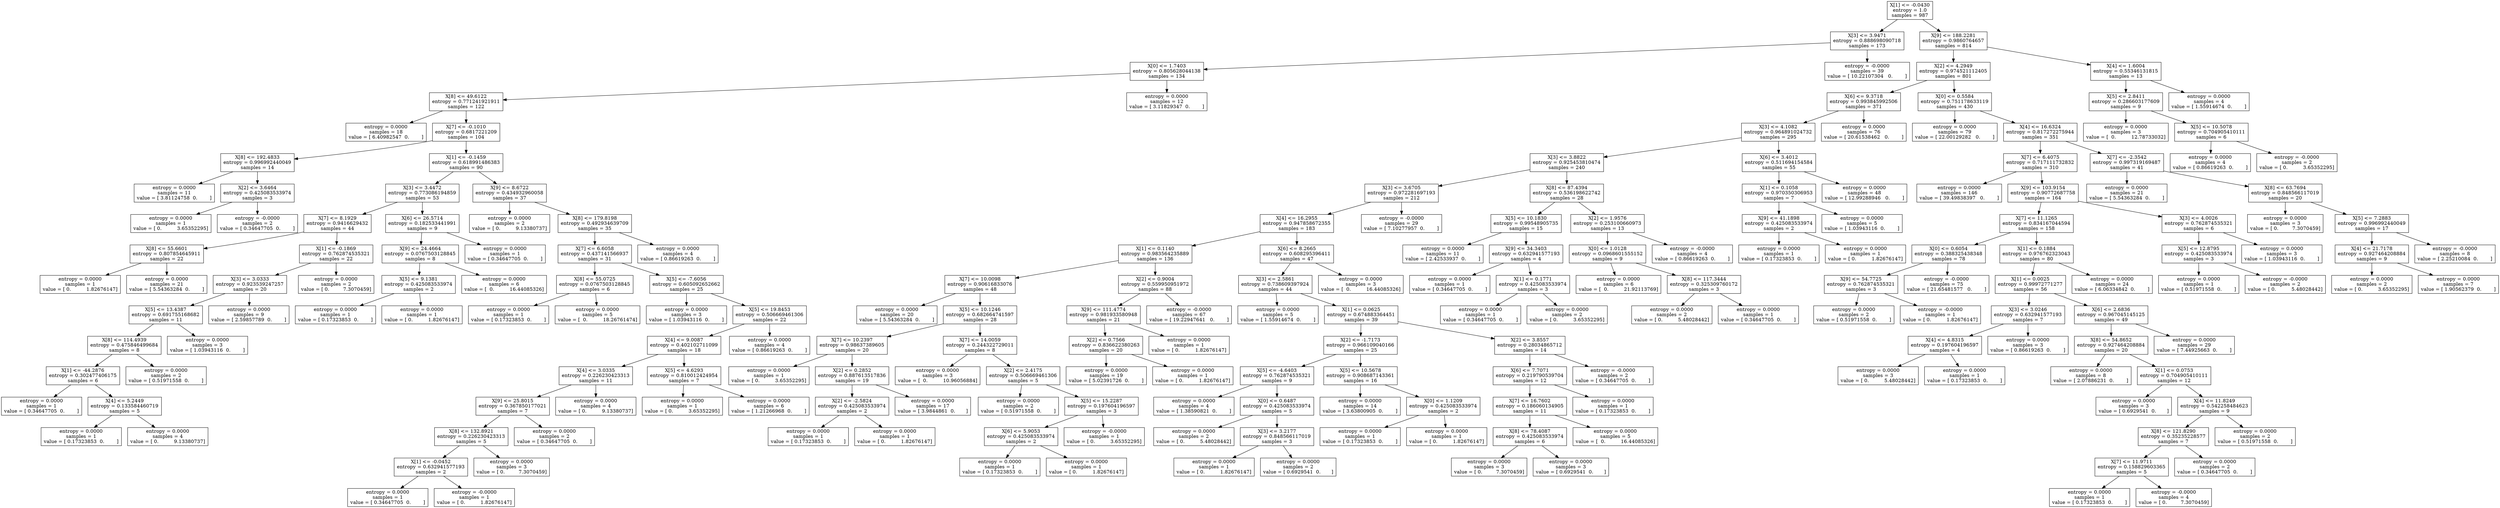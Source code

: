 digraph Tree {
0 [label="X[1] <= -0.0430\nentropy = 1.0\nsamples = 987", shape="box"] ;
1 [label="X[3] <= 3.9471\nentropy = 0.888698090718\nsamples = 173", shape="box"] ;
0 -> 1 ;
2 [label="X[0] <= 1.7403\nentropy = 0.805628044138\nsamples = 134", shape="box"] ;
1 -> 2 ;
3 [label="X[8] <= 49.6122\nentropy = 0.771241921911\nsamples = 122", shape="box"] ;
2 -> 3 ;
4 [label="entropy = 0.0000\nsamples = 18\nvalue = [ 6.40982547  0.        ]", shape="box"] ;
3 -> 4 ;
5 [label="X[7] <= -0.1010\nentropy = 0.6817221209\nsamples = 104", shape="box"] ;
3 -> 5 ;
6 [label="X[8] <= 192.4833\nentropy = 0.996992440049\nsamples = 14", shape="box"] ;
5 -> 6 ;
7 [label="entropy = 0.0000\nsamples = 11\nvalue = [ 3.81124758  0.        ]", shape="box"] ;
6 -> 7 ;
8 [label="X[2] <= 3.6464\nentropy = 0.425083533974\nsamples = 3", shape="box"] ;
6 -> 8 ;
9 [label="entropy = 0.0000\nsamples = 1\nvalue = [ 0.          3.65352295]", shape="box"] ;
8 -> 9 ;
10 [label="entropy = -0.0000\nsamples = 2\nvalue = [ 0.34647705  0.        ]", shape="box"] ;
8 -> 10 ;
11 [label="X[1] <= -0.1459\nentropy = 0.618991486383\nsamples = 90", shape="box"] ;
5 -> 11 ;
12 [label="X[3] <= 3.4472\nentropy = 0.773086194859\nsamples = 53", shape="box"] ;
11 -> 12 ;
13 [label="X[7] <= 8.1929\nentropy = 0.9416629432\nsamples = 44", shape="box"] ;
12 -> 13 ;
14 [label="X[8] <= 55.6601\nentropy = 0.807854645911\nsamples = 22", shape="box"] ;
13 -> 14 ;
15 [label="entropy = 0.0000\nsamples = 1\nvalue = [ 0.          1.82676147]", shape="box"] ;
14 -> 15 ;
16 [label="entropy = 0.0000\nsamples = 21\nvalue = [ 5.54363284  0.        ]", shape="box"] ;
14 -> 16 ;
17 [label="X[1] <= -0.1869\nentropy = 0.762874535321\nsamples = 22", shape="box"] ;
13 -> 17 ;
18 [label="X[3] <= 3.0333\nentropy = 0.923539247257\nsamples = 20", shape="box"] ;
17 -> 18 ;
19 [label="X[5] <= 13.4387\nentropy = 0.691755168682\nsamples = 11", shape="box"] ;
18 -> 19 ;
20 [label="X[8] <= 114.4939\nentropy = 0.475846499684\nsamples = 8", shape="box"] ;
19 -> 20 ;
21 [label="X[1] <= -44.2876\nentropy = 0.302477406175\nsamples = 6", shape="box"] ;
20 -> 21 ;
22 [label="entropy = 0.0000\nsamples = 1\nvalue = [ 0.34647705  0.        ]", shape="box"] ;
21 -> 22 ;
23 [label="X[4] <= 5.2449\nentropy = 0.133584460719\nsamples = 5", shape="box"] ;
21 -> 23 ;
24 [label="entropy = 0.0000\nsamples = 1\nvalue = [ 0.17323853  0.        ]", shape="box"] ;
23 -> 24 ;
25 [label="entropy = 0.0000\nsamples = 4\nvalue = [ 0.          9.13380737]", shape="box"] ;
23 -> 25 ;
26 [label="entropy = 0.0000\nsamples = 2\nvalue = [ 0.51971558  0.        ]", shape="box"] ;
20 -> 26 ;
27 [label="entropy = 0.0000\nsamples = 3\nvalue = [ 1.03943116  0.        ]", shape="box"] ;
19 -> 27 ;
28 [label="entropy = 0.0000\nsamples = 9\nvalue = [ 2.59857789  0.        ]", shape="box"] ;
18 -> 28 ;
29 [label="entropy = 0.0000\nsamples = 2\nvalue = [ 0.         7.3070459]", shape="box"] ;
17 -> 29 ;
30 [label="X[6] <= 26.5714\nentropy = 0.182533441991\nsamples = 9", shape="box"] ;
12 -> 30 ;
31 [label="X[9] <= 24.4664\nentropy = 0.0767503128845\nsamples = 8", shape="box"] ;
30 -> 31 ;
32 [label="X[5] <= 9.1381\nentropy = 0.425083533974\nsamples = 2", shape="box"] ;
31 -> 32 ;
33 [label="entropy = 0.0000\nsamples = 1\nvalue = [ 0.17323853  0.        ]", shape="box"] ;
32 -> 33 ;
34 [label="entropy = 0.0000\nsamples = 1\nvalue = [ 0.          1.82676147]", shape="box"] ;
32 -> 34 ;
35 [label="entropy = 0.0000\nsamples = 6\nvalue = [  0.          16.44085326]", shape="box"] ;
31 -> 35 ;
36 [label="entropy = 0.0000\nsamples = 1\nvalue = [ 0.34647705  0.        ]", shape="box"] ;
30 -> 36 ;
37 [label="X[9] <= 8.6722\nentropy = 0.434932960058\nsamples = 37", shape="box"] ;
11 -> 37 ;
38 [label="entropy = 0.0000\nsamples = 2\nvalue = [ 0.          9.13380737]", shape="box"] ;
37 -> 38 ;
39 [label="X[8] <= 179.8198\nentropy = 0.492934639709\nsamples = 35", shape="box"] ;
37 -> 39 ;
40 [label="X[7] <= 6.6058\nentropy = 0.437141566937\nsamples = 31", shape="box"] ;
39 -> 40 ;
41 [label="X[8] <= 55.0725\nentropy = 0.0767503128845\nsamples = 6", shape="box"] ;
40 -> 41 ;
42 [label="entropy = 0.0000\nsamples = 1\nvalue = [ 0.17323853  0.        ]", shape="box"] ;
41 -> 42 ;
43 [label="entropy = 0.0000\nsamples = 5\nvalue = [  0.          18.26761474]", shape="box"] ;
41 -> 43 ;
44 [label="X[5] <= -7.6056\nentropy = 0.605092652662\nsamples = 25", shape="box"] ;
40 -> 44 ;
45 [label="entropy = 0.0000\nsamples = 3\nvalue = [ 1.03943116  0.        ]", shape="box"] ;
44 -> 45 ;
46 [label="X[5] <= 19.8453\nentropy = 0.506669461306\nsamples = 22", shape="box"] ;
44 -> 46 ;
47 [label="X[4] <= 9.0087\nentropy = 0.402102711099\nsamples = 18", shape="box"] ;
46 -> 47 ;
48 [label="X[4] <= 3.0335\nentropy = 0.226230423313\nsamples = 11", shape="box"] ;
47 -> 48 ;
49 [label="X[9] <= 25.8015\nentropy = 0.367850177021\nsamples = 7", shape="box"] ;
48 -> 49 ;
50 [label="X[8] <= 132.8921\nentropy = 0.226230423313\nsamples = 5", shape="box"] ;
49 -> 50 ;
51 [label="X[1] <= -0.0452\nentropy = 0.632941577193\nsamples = 2", shape="box"] ;
50 -> 51 ;
52 [label="entropy = 0.0000\nsamples = 1\nvalue = [ 0.34647705  0.        ]", shape="box"] ;
51 -> 52 ;
53 [label="entropy = -0.0000\nsamples = 1\nvalue = [ 0.          1.82676147]", shape="box"] ;
51 -> 53 ;
54 [label="entropy = 0.0000\nsamples = 3\nvalue = [ 0.         7.3070459]", shape="box"] ;
50 -> 54 ;
55 [label="entropy = 0.0000\nsamples = 2\nvalue = [ 0.34647705  0.        ]", shape="box"] ;
49 -> 55 ;
56 [label="entropy = 0.0000\nsamples = 4\nvalue = [ 0.          9.13380737]", shape="box"] ;
48 -> 56 ;
57 [label="X[5] <= 4.6293\nentropy = 0.810012424954\nsamples = 7", shape="box"] ;
47 -> 57 ;
58 [label="entropy = 0.0000\nsamples = 1\nvalue = [ 0.          3.65352295]", shape="box"] ;
57 -> 58 ;
59 [label="entropy = 0.0000\nsamples = 6\nvalue = [ 1.21266968  0.        ]", shape="box"] ;
57 -> 59 ;
60 [label="entropy = 0.0000\nsamples = 4\nvalue = [ 0.86619263  0.        ]", shape="box"] ;
46 -> 60 ;
61 [label="entropy = 0.0000\nsamples = 4\nvalue = [ 0.86619263  0.        ]", shape="box"] ;
39 -> 61 ;
62 [label="entropy = 0.0000\nsamples = 12\nvalue = [ 3.11829347  0.        ]", shape="box"] ;
2 -> 62 ;
63 [label="entropy = -0.0000\nsamples = 39\nvalue = [ 10.22107304   0.        ]", shape="box"] ;
1 -> 63 ;
64 [label="X[9] <= 188.2281\nentropy = 0.9860764657\nsamples = 814", shape="box"] ;
0 -> 64 ;
65 [label="X[2] <= 4.2949\nentropy = 0.974521112405\nsamples = 801", shape="box"] ;
64 -> 65 ;
66 [label="X[6] <= 9.3718\nentropy = 0.993845992506\nsamples = 371", shape="box"] ;
65 -> 66 ;
67 [label="X[3] <= 4.1082\nentropy = 0.964891024732\nsamples = 295", shape="box"] ;
66 -> 67 ;
68 [label="X[3] <= 3.8822\nentropy = 0.925453810474\nsamples = 240", shape="box"] ;
67 -> 68 ;
69 [label="X[3] <= 3.6705\nentropy = 0.972281697193\nsamples = 212", shape="box"] ;
68 -> 69 ;
70 [label="X[4] <= 16.2955\nentropy = 0.947858672355\nsamples = 183", shape="box"] ;
69 -> 70 ;
71 [label="X[1] <= 0.1140\nentropy = 0.983564235889\nsamples = 136", shape="box"] ;
70 -> 71 ;
72 [label="X[7] <= 10.0098\nentropy = 0.90616833076\nsamples = 48", shape="box"] ;
71 -> 72 ;
73 [label="entropy = 0.0000\nsamples = 20\nvalue = [ 5.54363284  0.        ]", shape="box"] ;
72 -> 73 ;
74 [label="X[5] <= 10.1246\nentropy = 0.682664741597\nsamples = 28", shape="box"] ;
72 -> 74 ;
75 [label="X[7] <= 10.2397\nentropy = 0.98637389605\nsamples = 20", shape="box"] ;
74 -> 75 ;
76 [label="entropy = 0.0000\nsamples = 1\nvalue = [ 0.          3.65352295]", shape="box"] ;
75 -> 76 ;
77 [label="X[2] <= 0.2852\nentropy = 0.887613517836\nsamples = 19", shape="box"] ;
75 -> 77 ;
78 [label="X[2] <= -2.5824\nentropy = 0.425083533974\nsamples = 2", shape="box"] ;
77 -> 78 ;
79 [label="entropy = 0.0000\nsamples = 1\nvalue = [ 0.17323853  0.        ]", shape="box"] ;
78 -> 79 ;
80 [label="entropy = 0.0000\nsamples = 1\nvalue = [ 0.          1.82676147]", shape="box"] ;
78 -> 80 ;
81 [label="entropy = 0.0000\nsamples = 17\nvalue = [ 3.9844861  0.       ]", shape="box"] ;
77 -> 81 ;
82 [label="X[7] <= 14.0059\nentropy = 0.244322729011\nsamples = 8", shape="box"] ;
74 -> 82 ;
83 [label="entropy = 0.0000\nsamples = 3\nvalue = [  0.          10.96056884]", shape="box"] ;
82 -> 83 ;
84 [label="X[2] <= 2.4175\nentropy = 0.506669461306\nsamples = 5", shape="box"] ;
82 -> 84 ;
85 [label="entropy = 0.0000\nsamples = 2\nvalue = [ 0.51971558  0.        ]", shape="box"] ;
84 -> 85 ;
86 [label="X[5] <= 15.2287\nentropy = 0.197604196597\nsamples = 3", shape="box"] ;
84 -> 86 ;
87 [label="X[6] <= 5.9053\nentropy = 0.425083533974\nsamples = 2", shape="box"] ;
86 -> 87 ;
88 [label="entropy = 0.0000\nsamples = 1\nvalue = [ 0.17323853  0.        ]", shape="box"] ;
87 -> 88 ;
89 [label="entropy = 0.0000\nsamples = 1\nvalue = [ 0.          1.82676147]", shape="box"] ;
87 -> 89 ;
90 [label="entropy = -0.0000\nsamples = 1\nvalue = [ 0.          3.65352295]", shape="box"] ;
86 -> 90 ;
91 [label="X[2] <= 0.9004\nentropy = 0.559950951972\nsamples = 88", shape="box"] ;
71 -> 91 ;
92 [label="X[9] <= 111.4774\nentropy = 0.981933580948\nsamples = 21", shape="box"] ;
91 -> 92 ;
93 [label="X[2] <= 0.7566\nentropy = 0.836622380263\nsamples = 20", shape="box"] ;
92 -> 93 ;
94 [label="entropy = 0.0000\nsamples = 19\nvalue = [ 5.02391726  0.        ]", shape="box"] ;
93 -> 94 ;
95 [label="entropy = 0.0000\nsamples = 1\nvalue = [ 0.          1.82676147]", shape="box"] ;
93 -> 95 ;
96 [label="entropy = 0.0000\nsamples = 1\nvalue = [ 0.          1.82676147]", shape="box"] ;
92 -> 96 ;
97 [label="entropy = -0.0000\nsamples = 67\nvalue = [ 19.22947641   0.        ]", shape="box"] ;
91 -> 97 ;
98 [label="X[6] <= 8.2665\nentropy = 0.608295396411\nsamples = 47", shape="box"] ;
70 -> 98 ;
99 [label="X[3] <= 2.5861\nentropy = 0.738609397924\nsamples = 44", shape="box"] ;
98 -> 99 ;
100 [label="entropy = 0.0000\nsamples = 5\nvalue = [ 1.55914674  0.        ]", shape="box"] ;
99 -> 100 ;
101 [label="X[1] <= 0.0625\nentropy = 0.674883364451\nsamples = 39", shape="box"] ;
99 -> 101 ;
102 [label="X[2] <= -1.7173\nentropy = 0.966109040166\nsamples = 25", shape="box"] ;
101 -> 102 ;
103 [label="X[5] <= -4.6403\nentropy = 0.762874535321\nsamples = 9", shape="box"] ;
102 -> 103 ;
104 [label="entropy = 0.0000\nsamples = 4\nvalue = [ 1.38590821  0.        ]", shape="box"] ;
103 -> 104 ;
105 [label="X[0] <= 0.6487\nentropy = 0.425083533974\nsamples = 5", shape="box"] ;
103 -> 105 ;
106 [label="entropy = 0.0000\nsamples = 2\nvalue = [ 0.          5.48028442]", shape="box"] ;
105 -> 106 ;
107 [label="X[3] <= 3.2177\nentropy = 0.848566117019\nsamples = 3", shape="box"] ;
105 -> 107 ;
108 [label="entropy = 0.0000\nsamples = 1\nvalue = [ 0.          1.82676147]", shape="box"] ;
107 -> 108 ;
109 [label="entropy = 0.0000\nsamples = 2\nvalue = [ 0.6929541  0.       ]", shape="box"] ;
107 -> 109 ;
110 [label="X[5] <= 10.5678\nentropy = 0.908687143361\nsamples = 16", shape="box"] ;
102 -> 110 ;
111 [label="entropy = 0.0000\nsamples = 14\nvalue = [ 3.63800905  0.        ]", shape="box"] ;
110 -> 111 ;
112 [label="X[0] <= 1.1209\nentropy = 0.425083533974\nsamples = 2", shape="box"] ;
110 -> 112 ;
113 [label="entropy = 0.0000\nsamples = 1\nvalue = [ 0.17323853  0.        ]", shape="box"] ;
112 -> 113 ;
114 [label="entropy = 0.0000\nsamples = 1\nvalue = [ 0.          1.82676147]", shape="box"] ;
112 -> 114 ;
115 [label="X[2] <= 3.8557\nentropy = 0.28034865712\nsamples = 14", shape="box"] ;
101 -> 115 ;
116 [label="X[6] <= 7.7071\nentropy = 0.219790539704\nsamples = 12", shape="box"] ;
115 -> 116 ;
117 [label="X[7] <= 16.7602\nentropy = 0.186060134905\nsamples = 11", shape="box"] ;
116 -> 117 ;
118 [label="X[8] <= 78.4087\nentropy = 0.425083533974\nsamples = 6", shape="box"] ;
117 -> 118 ;
119 [label="entropy = 0.0000\nsamples = 3\nvalue = [ 0.         7.3070459]", shape="box"] ;
118 -> 119 ;
120 [label="entropy = 0.0000\nsamples = 3\nvalue = [ 0.6929541  0.       ]", shape="box"] ;
118 -> 120 ;
121 [label="entropy = 0.0000\nsamples = 5\nvalue = [  0.          16.44085326]", shape="box"] ;
117 -> 121 ;
122 [label="entropy = 0.0000\nsamples = 1\nvalue = [ 0.17323853  0.        ]", shape="box"] ;
116 -> 122 ;
123 [label="entropy = -0.0000\nsamples = 2\nvalue = [ 0.34647705  0.        ]", shape="box"] ;
115 -> 123 ;
124 [label="entropy = 0.0000\nsamples = 3\nvalue = [  0.          16.44085326]", shape="box"] ;
98 -> 124 ;
125 [label="entropy = -0.0000\nsamples = 29\nvalue = [ 7.10277957  0.        ]", shape="box"] ;
69 -> 125 ;
126 [label="X[8] <= 87.4394\nentropy = 0.536198622742\nsamples = 28", shape="box"] ;
68 -> 126 ;
127 [label="X[5] <= 10.1830\nentropy = 0.99548905735\nsamples = 15", shape="box"] ;
126 -> 127 ;
128 [label="entropy = 0.0000\nsamples = 11\nvalue = [ 2.42533937  0.        ]", shape="box"] ;
127 -> 128 ;
129 [label="X[9] <= 34.3403\nentropy = 0.632941577193\nsamples = 4", shape="box"] ;
127 -> 129 ;
130 [label="entropy = 0.0000\nsamples = 1\nvalue = [ 0.34647705  0.        ]", shape="box"] ;
129 -> 130 ;
131 [label="X[1] <= 0.1771\nentropy = 0.425083533974\nsamples = 3", shape="box"] ;
129 -> 131 ;
132 [label="entropy = 0.0000\nsamples = 1\nvalue = [ 0.34647705  0.        ]", shape="box"] ;
131 -> 132 ;
133 [label="entropy = 0.0000\nsamples = 2\nvalue = [ 0.          3.65352295]", shape="box"] ;
131 -> 133 ;
134 [label="X[2] <= 1.9576\nentropy = 0.253100660973\nsamples = 13", shape="box"] ;
126 -> 134 ;
135 [label="X[0] <= 1.0128\nentropy = 0.0968601555152\nsamples = 9", shape="box"] ;
134 -> 135 ;
136 [label="entropy = 0.0000\nsamples = 6\nvalue = [  0.          21.92113769]", shape="box"] ;
135 -> 136 ;
137 [label="X[8] <= 117.3444\nentropy = 0.325309760172\nsamples = 3", shape="box"] ;
135 -> 137 ;
138 [label="entropy = 0.0000\nsamples = 2\nvalue = [ 0.          5.48028442]", shape="box"] ;
137 -> 138 ;
139 [label="entropy = 0.0000\nsamples = 1\nvalue = [ 0.34647705  0.        ]", shape="box"] ;
137 -> 139 ;
140 [label="entropy = -0.0000\nsamples = 4\nvalue = [ 0.86619263  0.        ]", shape="box"] ;
134 -> 140 ;
141 [label="X[6] <= 3.4012\nentropy = 0.511694154584\nsamples = 55", shape="box"] ;
67 -> 141 ;
142 [label="X[1] <= 0.1058\nentropy = 0.970350306953\nsamples = 7", shape="box"] ;
141 -> 142 ;
143 [label="X[9] <= 41.1898\nentropy = 0.425083533974\nsamples = 2", shape="box"] ;
142 -> 143 ;
144 [label="entropy = 0.0000\nsamples = 1\nvalue = [ 0.17323853  0.        ]", shape="box"] ;
143 -> 144 ;
145 [label="entropy = 0.0000\nsamples = 1\nvalue = [ 0.          1.82676147]", shape="box"] ;
143 -> 145 ;
146 [label="entropy = 0.0000\nsamples = 5\nvalue = [ 1.03943116  0.        ]", shape="box"] ;
142 -> 146 ;
147 [label="entropy = 0.0000\nsamples = 48\nvalue = [ 12.99288946   0.        ]", shape="box"] ;
141 -> 147 ;
148 [label="entropy = 0.0000\nsamples = 76\nvalue = [ 20.61538462   0.        ]", shape="box"] ;
66 -> 148 ;
149 [label="X[0] <= 0.5584\nentropy = 0.751178633119\nsamples = 430", shape="box"] ;
65 -> 149 ;
150 [label="entropy = 0.0000\nsamples = 79\nvalue = [ 22.00129282   0.        ]", shape="box"] ;
149 -> 150 ;
151 [label="X[4] <= 16.6324\nentropy = 0.817272275944\nsamples = 351", shape="box"] ;
149 -> 151 ;
152 [label="X[7] <= 6.4075\nentropy = 0.717111732832\nsamples = 310", shape="box"] ;
151 -> 152 ;
153 [label="entropy = 0.0000\nsamples = 146\nvalue = [ 39.49838397   0.        ]", shape="box"] ;
152 -> 153 ;
154 [label="X[9] <= 103.9154\nentropy = 0.90772687758\nsamples = 164", shape="box"] ;
152 -> 154 ;
155 [label="X[7] <= 11.1265\nentropy = 0.834167044594\nsamples = 158", shape="box"] ;
154 -> 155 ;
156 [label="X[0] <= 0.6054\nentropy = 0.388325438348\nsamples = 78", shape="box"] ;
155 -> 156 ;
157 [label="X[9] <= 54.7725\nentropy = 0.762874535321\nsamples = 3", shape="box"] ;
156 -> 157 ;
158 [label="entropy = 0.0000\nsamples = 2\nvalue = [ 0.51971558  0.        ]", shape="box"] ;
157 -> 158 ;
159 [label="entropy = -0.0000\nsamples = 1\nvalue = [ 0.          1.82676147]", shape="box"] ;
157 -> 159 ;
160 [label="entropy = -0.0000\nsamples = 75\nvalue = [ 21.65481577   0.        ]", shape="box"] ;
156 -> 160 ;
161 [label="X[1] <= 0.1884\nentropy = 0.976762323043\nsamples = 80", shape="box"] ;
155 -> 161 ;
162 [label="X[1] <= 0.0025\nentropy = 0.99972771277\nsamples = 56", shape="box"] ;
161 -> 162 ;
163 [label="X[3] <= 3.0246\nentropy = 0.632941577193\nsamples = 7", shape="box"] ;
162 -> 163 ;
164 [label="X[4] <= 4.8315\nentropy = 0.197604196597\nsamples = 4", shape="box"] ;
163 -> 164 ;
165 [label="entropy = 0.0000\nsamples = 3\nvalue = [ 0.          5.48028442]", shape="box"] ;
164 -> 165 ;
166 [label="entropy = 0.0000\nsamples = 1\nvalue = [ 0.17323853  0.        ]", shape="box"] ;
164 -> 166 ;
167 [label="entropy = 0.0000\nsamples = 3\nvalue = [ 0.86619263  0.        ]", shape="box"] ;
163 -> 167 ;
168 [label="X[6] <= 2.6836\nentropy = 0.967045145125\nsamples = 49", shape="box"] ;
162 -> 168 ;
169 [label="X[8] <= 54.8652\nentropy = 0.927464208884\nsamples = 20", shape="box"] ;
168 -> 169 ;
170 [label="entropy = 0.0000\nsamples = 8\nvalue = [ 2.07886231  0.        ]", shape="box"] ;
169 -> 170 ;
171 [label="X[1] <= 0.0753\nentropy = 0.704905410111\nsamples = 12", shape="box"] ;
169 -> 171 ;
172 [label="entropy = 0.0000\nsamples = 3\nvalue = [ 0.6929541  0.       ]", shape="box"] ;
171 -> 172 ;
173 [label="X[4] <= 11.8249\nentropy = 0.542258484623\nsamples = 9", shape="box"] ;
171 -> 173 ;
174 [label="X[8] <= 121.8290\nentropy = 0.35235228577\nsamples = 7", shape="box"] ;
173 -> 174 ;
175 [label="X[7] <= 11.9711\nentropy = 0.158829603365\nsamples = 5", shape="box"] ;
174 -> 175 ;
176 [label="entropy = 0.0000\nsamples = 1\nvalue = [ 0.17323853  0.        ]", shape="box"] ;
175 -> 176 ;
177 [label="entropy = -0.0000\nsamples = 4\nvalue = [ 0.         7.3070459]", shape="box"] ;
175 -> 177 ;
178 [label="entropy = 0.0000\nsamples = 2\nvalue = [ 0.34647705  0.        ]", shape="box"] ;
174 -> 178 ;
179 [label="entropy = 0.0000\nsamples = 2\nvalue = [ 0.51971558  0.        ]", shape="box"] ;
173 -> 179 ;
180 [label="entropy = 0.0000\nsamples = 29\nvalue = [ 7.44925663  0.        ]", shape="box"] ;
168 -> 180 ;
181 [label="entropy = 0.0000\nsamples = 24\nvalue = [ 6.06334842  0.        ]", shape="box"] ;
161 -> 181 ;
182 [label="X[3] <= 4.0026\nentropy = 0.762874535321\nsamples = 6", shape="box"] ;
154 -> 182 ;
183 [label="X[5] <= 12.8795\nentropy = 0.425083533974\nsamples = 3", shape="box"] ;
182 -> 183 ;
184 [label="entropy = 0.0000\nsamples = 1\nvalue = [ 0.51971558  0.        ]", shape="box"] ;
183 -> 184 ;
185 [label="entropy = -0.0000\nsamples = 2\nvalue = [ 0.          5.48028442]", shape="box"] ;
183 -> 185 ;
186 [label="entropy = 0.0000\nsamples = 3\nvalue = [ 1.03943116  0.        ]", shape="box"] ;
182 -> 186 ;
187 [label="X[7] <= -2.3542\nentropy = 0.997319169487\nsamples = 41", shape="box"] ;
151 -> 187 ;
188 [label="entropy = 0.0000\nsamples = 21\nvalue = [ 5.54363284  0.        ]", shape="box"] ;
187 -> 188 ;
189 [label="X[8] <= 63.7694\nentropy = 0.848566117019\nsamples = 20", shape="box"] ;
187 -> 189 ;
190 [label="entropy = 0.0000\nsamples = 3\nvalue = [ 0.         7.3070459]", shape="box"] ;
189 -> 190 ;
191 [label="X[5] <= 7.2883\nentropy = 0.996992440049\nsamples = 17", shape="box"] ;
189 -> 191 ;
192 [label="X[4] <= 21.7178\nentropy = 0.927464208884\nsamples = 9", shape="box"] ;
191 -> 192 ;
193 [label="entropy = 0.0000\nsamples = 2\nvalue = [ 0.          3.65352295]", shape="box"] ;
192 -> 193 ;
194 [label="entropy = 0.0000\nsamples = 7\nvalue = [ 1.90562379  0.        ]", shape="box"] ;
192 -> 194 ;
195 [label="entropy = -0.0000\nsamples = 8\nvalue = [ 2.25210084  0.        ]", shape="box"] ;
191 -> 195 ;
196 [label="X[4] <= 1.6004\nentropy = 0.55346131815\nsamples = 13", shape="box"] ;
64 -> 196 ;
197 [label="X[5] <= 2.8411\nentropy = 0.286603177609\nsamples = 9", shape="box"] ;
196 -> 197 ;
198 [label="entropy = 0.0000\nsamples = 3\nvalue = [  0.          12.78733032]", shape="box"] ;
197 -> 198 ;
199 [label="X[5] <= 10.5078\nentropy = 0.704905410111\nsamples = 6", shape="box"] ;
197 -> 199 ;
200 [label="entropy = 0.0000\nsamples = 4\nvalue = [ 0.86619263  0.        ]", shape="box"] ;
199 -> 200 ;
201 [label="entropy = -0.0000\nsamples = 2\nvalue = [ 0.          3.65352295]", shape="box"] ;
199 -> 201 ;
202 [label="entropy = 0.0000\nsamples = 4\nvalue = [ 1.55914674  0.        ]", shape="box"] ;
196 -> 202 ;
}